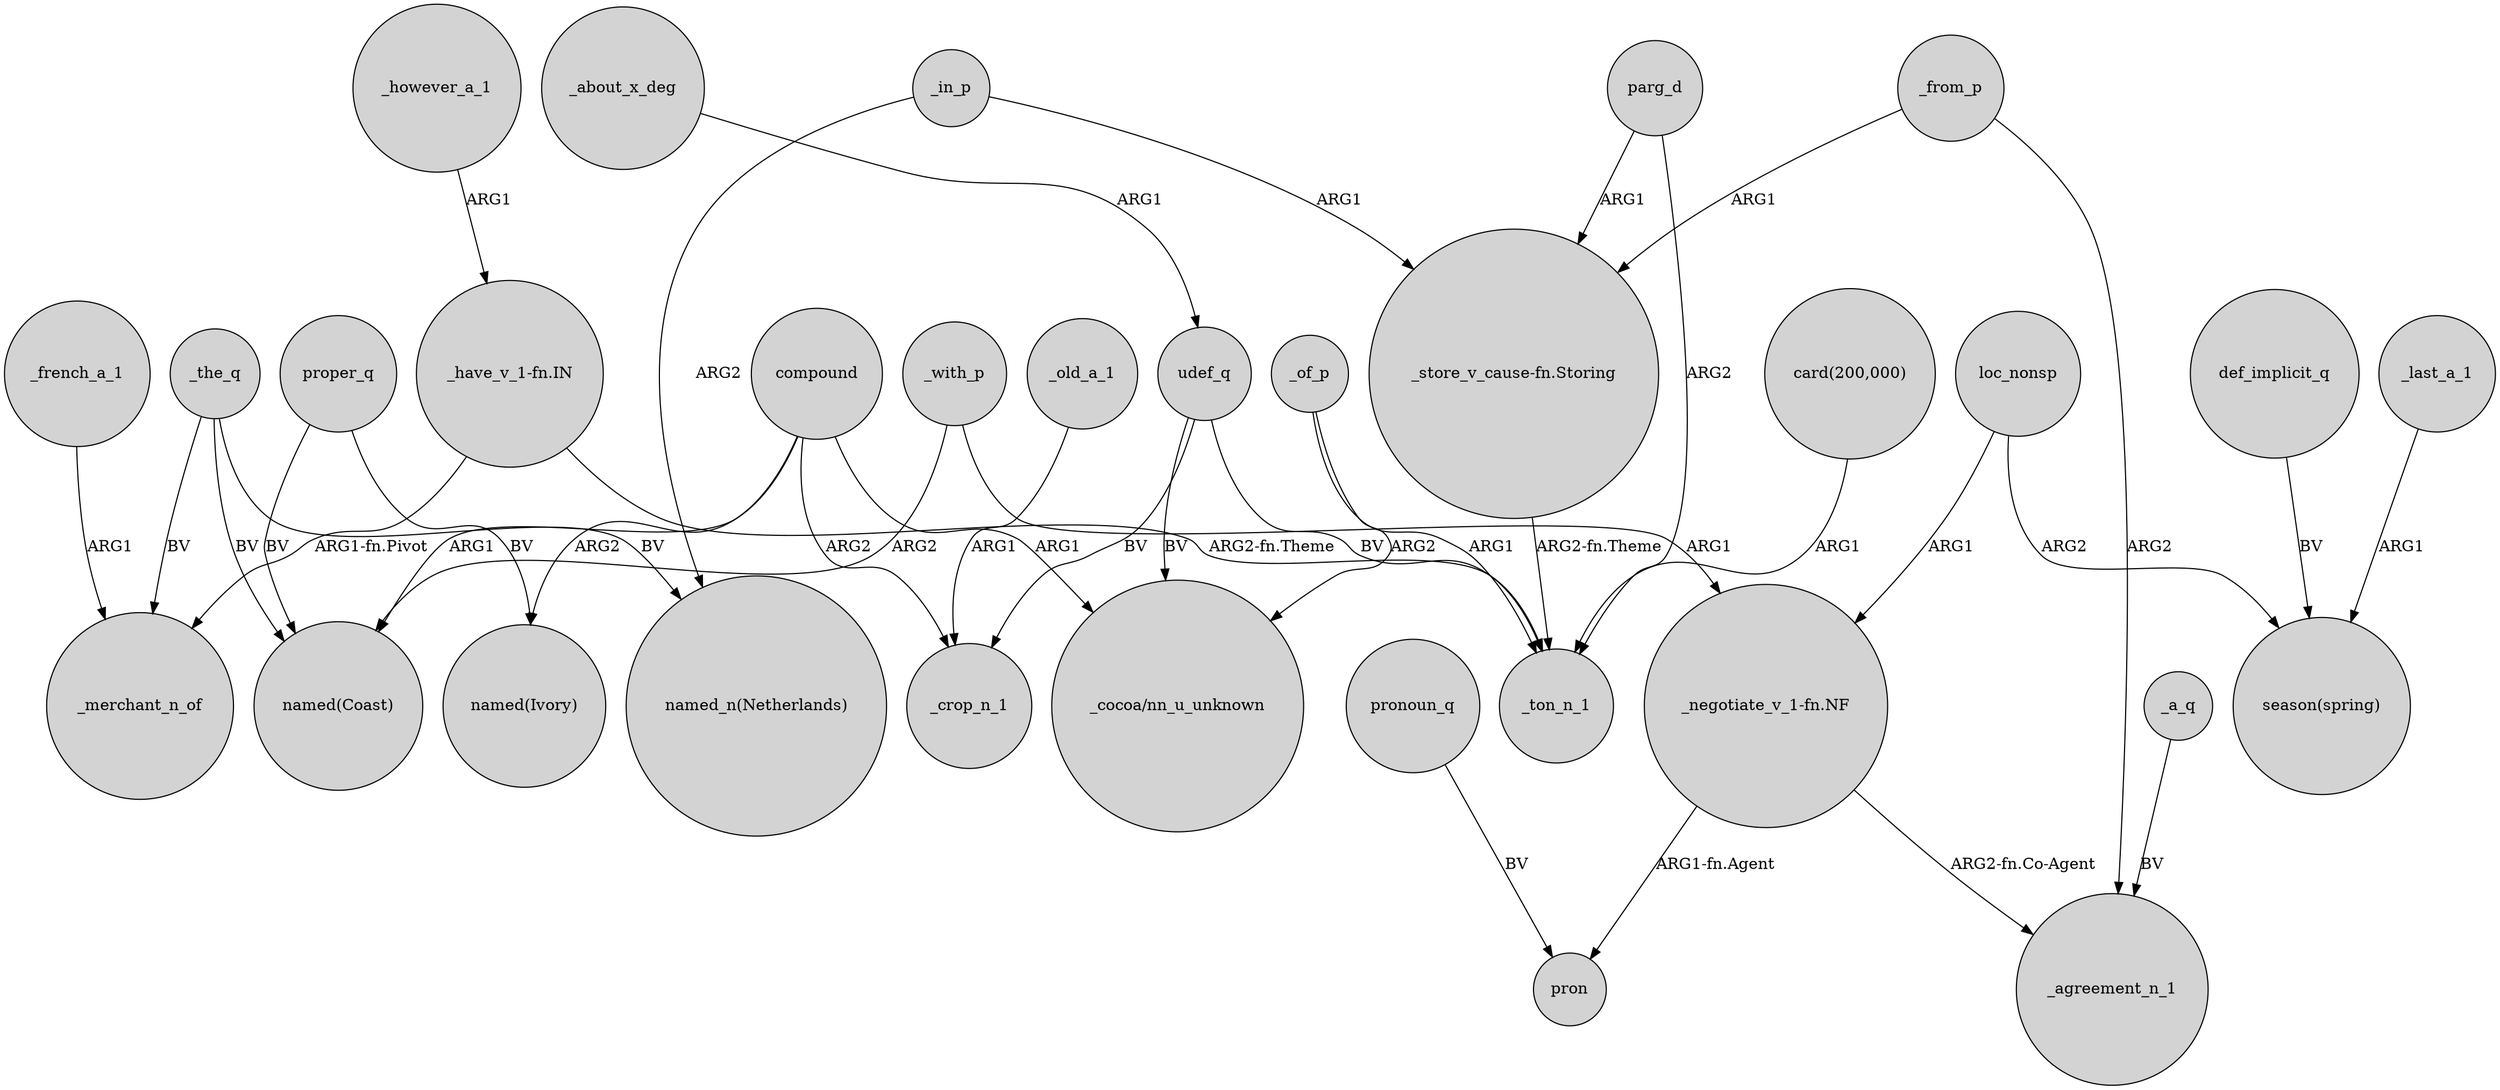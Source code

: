 digraph {
	node [shape=circle style=filled]
	"_have_v_1-fn.IN" -> _merchant_n_of [label="ARG1-fn.Pivot"]
	_the_q -> "named(Coast)" [label=BV]
	_however_a_1 -> "_have_v_1-fn.IN" [label=ARG1]
	_of_p -> _ton_n_1 [label=ARG1]
	compound -> _crop_n_1 [label=ARG2]
	_the_q -> "named_n(Netherlands)" [label=BV]
	loc_nonsp -> "season(spring)" [label=ARG2]
	udef_q -> "_cocoa/nn_u_unknown" [label=BV]
	_in_p -> "_store_v_cause-fn.Storing" [label=ARG1]
	"card(200,000)" -> _ton_n_1 [label=ARG1]
	_the_q -> _merchant_n_of [label=BV]
	_french_a_1 -> _merchant_n_of [label=ARG1]
	_about_x_deg -> udef_q [label=ARG1]
	compound -> "named(Coast)" [label=ARG1]
	_in_p -> "named_n(Netherlands)" [label=ARG2]
	compound -> "named(Ivory)" [label=ARG2]
	_with_p -> "_negotiate_v_1-fn.NF" [label=ARG1]
	_from_p -> "_store_v_cause-fn.Storing" [label=ARG1]
	_from_p -> _agreement_n_1 [label=ARG2]
	pronoun_q -> pron [label=BV]
	parg_d -> _ton_n_1 [label=ARG2]
	_a_q -> _agreement_n_1 [label=BV]
	"_store_v_cause-fn.Storing" -> _ton_n_1 [label="ARG2-fn.Theme"]
	"_have_v_1-fn.IN" -> _ton_n_1 [label="ARG2-fn.Theme"]
	compound -> "_cocoa/nn_u_unknown" [label=ARG1]
	_last_a_1 -> "season(spring)" [label=ARG1]
	"_negotiate_v_1-fn.NF" -> _agreement_n_1 [label="ARG2-fn.Co-Agent"]
	parg_d -> "_store_v_cause-fn.Storing" [label=ARG1]
	def_implicit_q -> "season(spring)" [label=BV]
	_with_p -> "named(Coast)" [label=ARG2]
	udef_q -> _crop_n_1 [label=BV]
	proper_q -> "named(Ivory)" [label=BV]
	_old_a_1 -> _crop_n_1 [label=ARG1]
	_of_p -> "_cocoa/nn_u_unknown" [label=ARG2]
	loc_nonsp -> "_negotiate_v_1-fn.NF" [label=ARG1]
	udef_q -> _ton_n_1 [label=BV]
	proper_q -> "named(Coast)" [label=BV]
	"_negotiate_v_1-fn.NF" -> pron [label="ARG1-fn.Agent"]
}
